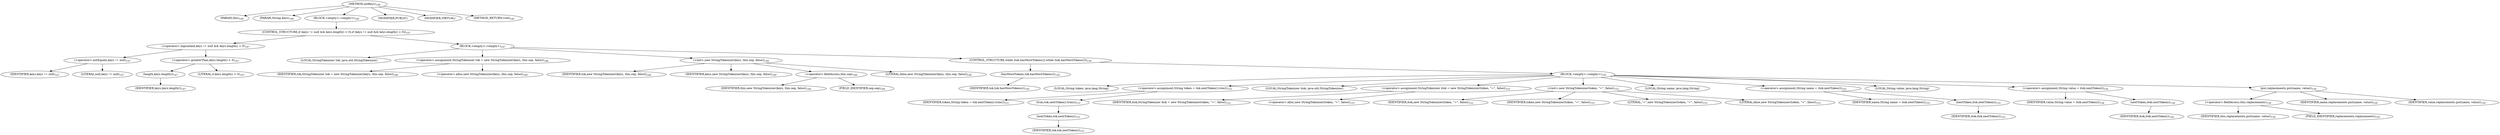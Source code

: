digraph "setKeys" {  
"193" [label = <(METHOD,setKeys)<SUB>146</SUB>> ]
"18" [label = <(PARAM,this)<SUB>146</SUB>> ]
"194" [label = <(PARAM,String keys)<SUB>146</SUB>> ]
"195" [label = <(BLOCK,&lt;empty&gt;,&lt;empty&gt;)<SUB>146</SUB>> ]
"196" [label = <(CONTROL_STRUCTURE,if (keys != null &amp;&amp; keys.length() &gt; 0),if (keys != null &amp;&amp; keys.length() &gt; 0))<SUB>147</SUB>> ]
"197" [label = <(&lt;operator&gt;.logicalAnd,keys != null &amp;&amp; keys.length() &gt; 0)<SUB>147</SUB>> ]
"198" [label = <(&lt;operator&gt;.notEquals,keys != null)<SUB>147</SUB>> ]
"199" [label = <(IDENTIFIER,keys,keys != null)<SUB>147</SUB>> ]
"200" [label = <(LITERAL,null,keys != null)<SUB>147</SUB>> ]
"201" [label = <(&lt;operator&gt;.greaterThan,keys.length() &gt; 0)<SUB>147</SUB>> ]
"202" [label = <(length,keys.length())<SUB>147</SUB>> ]
"203" [label = <(IDENTIFIER,keys,keys.length())<SUB>147</SUB>> ]
"204" [label = <(LITERAL,0,keys.length() &gt; 0)<SUB>147</SUB>> ]
"205" [label = <(BLOCK,&lt;empty&gt;,&lt;empty&gt;)<SUB>147</SUB>> ]
"20" [label = <(LOCAL,StringTokenizer tok: java.util.StringTokenizer)> ]
"206" [label = <(&lt;operator&gt;.assignment,StringTokenizer tok = new StringTokenizer(keys, this.sep, false))<SUB>148</SUB>> ]
"207" [label = <(IDENTIFIER,tok,StringTokenizer tok = new StringTokenizer(keys, this.sep, false))<SUB>148</SUB>> ]
"208" [label = <(&lt;operator&gt;.alloc,new StringTokenizer(keys, this.sep, false))<SUB>149</SUB>> ]
"209" [label = <(&lt;init&gt;,new StringTokenizer(keys, this.sep, false))<SUB>149</SUB>> ]
"19" [label = <(IDENTIFIER,tok,new StringTokenizer(keys, this.sep, false))<SUB>148</SUB>> ]
"210" [label = <(IDENTIFIER,keys,new StringTokenizer(keys, this.sep, false))<SUB>149</SUB>> ]
"211" [label = <(&lt;operator&gt;.fieldAccess,this.sep)<SUB>149</SUB>> ]
"17" [label = <(IDENTIFIER,this,new StringTokenizer(keys, this.sep, false))<SUB>149</SUB>> ]
"212" [label = <(FIELD_IDENTIFIER,sep,sep)<SUB>149</SUB>> ]
"213" [label = <(LITERAL,false,new StringTokenizer(keys, this.sep, false))<SUB>149</SUB>> ]
"214" [label = <(CONTROL_STRUCTURE,while (tok.hasMoreTokens()),while (tok.hasMoreTokens()))<SUB>150</SUB>> ]
"215" [label = <(hasMoreTokens,tok.hasMoreTokens())<SUB>150</SUB>> ]
"216" [label = <(IDENTIFIER,tok,tok.hasMoreTokens())<SUB>150</SUB>> ]
"217" [label = <(BLOCK,&lt;empty&gt;,&lt;empty&gt;)<SUB>150</SUB>> ]
"218" [label = <(LOCAL,String token: java.lang.String)> ]
"219" [label = <(&lt;operator&gt;.assignment,String token = tok.nextToken().trim())<SUB>151</SUB>> ]
"220" [label = <(IDENTIFIER,token,String token = tok.nextToken().trim())<SUB>151</SUB>> ]
"221" [label = <(trim,tok.nextToken().trim())<SUB>151</SUB>> ]
"222" [label = <(nextToken,tok.nextToken())<SUB>151</SUB>> ]
"223" [label = <(IDENTIFIER,tok,tok.nextToken())<SUB>151</SUB>> ]
"22" [label = <(LOCAL,StringTokenizer itok: java.util.StringTokenizer)> ]
"224" [label = <(&lt;operator&gt;.assignment,StringTokenizer itok = new StringTokenizer(token, &quot;=&quot;, false))<SUB>152</SUB>> ]
"225" [label = <(IDENTIFIER,itok,StringTokenizer itok = new StringTokenizer(token, &quot;=&quot;, false))<SUB>152</SUB>> ]
"226" [label = <(&lt;operator&gt;.alloc,new StringTokenizer(token, &quot;=&quot;, false))<SUB>153</SUB>> ]
"227" [label = <(&lt;init&gt;,new StringTokenizer(token, &quot;=&quot;, false))<SUB>153</SUB>> ]
"21" [label = <(IDENTIFIER,itok,new StringTokenizer(token, &quot;=&quot;, false))<SUB>152</SUB>> ]
"228" [label = <(IDENTIFIER,token,new StringTokenizer(token, &quot;=&quot;, false))<SUB>153</SUB>> ]
"229" [label = <(LITERAL,&quot;=&quot;,new StringTokenizer(token, &quot;=&quot;, false))<SUB>153</SUB>> ]
"230" [label = <(LITERAL,false,new StringTokenizer(token, &quot;=&quot;, false))<SUB>153</SUB>> ]
"231" [label = <(LOCAL,String name: java.lang.String)> ]
"232" [label = <(&lt;operator&gt;.assignment,String name = itok.nextToken())<SUB>155</SUB>> ]
"233" [label = <(IDENTIFIER,name,String name = itok.nextToken())<SUB>155</SUB>> ]
"234" [label = <(nextToken,itok.nextToken())<SUB>155</SUB>> ]
"235" [label = <(IDENTIFIER,itok,itok.nextToken())<SUB>155</SUB>> ]
"236" [label = <(LOCAL,String value: java.lang.String)> ]
"237" [label = <(&lt;operator&gt;.assignment,String value = itok.nextToken())<SUB>156</SUB>> ]
"238" [label = <(IDENTIFIER,value,String value = itok.nextToken())<SUB>156</SUB>> ]
"239" [label = <(nextToken,itok.nextToken())<SUB>156</SUB>> ]
"240" [label = <(IDENTIFIER,itok,itok.nextToken())<SUB>156</SUB>> ]
"241" [label = <(put,replacements.put(name, value))<SUB>159</SUB>> ]
"242" [label = <(&lt;operator&gt;.fieldAccess,this.replacements)<SUB>159</SUB>> ]
"243" [label = <(IDENTIFIER,this,replacements.put(name, value))<SUB>159</SUB>> ]
"244" [label = <(FIELD_IDENTIFIER,replacements,replacements)<SUB>159</SUB>> ]
"245" [label = <(IDENTIFIER,name,replacements.put(name, value))<SUB>159</SUB>> ]
"246" [label = <(IDENTIFIER,value,replacements.put(name, value))<SUB>159</SUB>> ]
"247" [label = <(MODIFIER,PUBLIC)> ]
"248" [label = <(MODIFIER,VIRTUAL)> ]
"249" [label = <(METHOD_RETURN,void)<SUB>146</SUB>> ]
  "193" -> "18" 
  "193" -> "194" 
  "193" -> "195" 
  "193" -> "247" 
  "193" -> "248" 
  "193" -> "249" 
  "195" -> "196" 
  "196" -> "197" 
  "196" -> "205" 
  "197" -> "198" 
  "197" -> "201" 
  "198" -> "199" 
  "198" -> "200" 
  "201" -> "202" 
  "201" -> "204" 
  "202" -> "203" 
  "205" -> "20" 
  "205" -> "206" 
  "205" -> "209" 
  "205" -> "214" 
  "206" -> "207" 
  "206" -> "208" 
  "209" -> "19" 
  "209" -> "210" 
  "209" -> "211" 
  "209" -> "213" 
  "211" -> "17" 
  "211" -> "212" 
  "214" -> "215" 
  "214" -> "217" 
  "215" -> "216" 
  "217" -> "218" 
  "217" -> "219" 
  "217" -> "22" 
  "217" -> "224" 
  "217" -> "227" 
  "217" -> "231" 
  "217" -> "232" 
  "217" -> "236" 
  "217" -> "237" 
  "217" -> "241" 
  "219" -> "220" 
  "219" -> "221" 
  "221" -> "222" 
  "222" -> "223" 
  "224" -> "225" 
  "224" -> "226" 
  "227" -> "21" 
  "227" -> "228" 
  "227" -> "229" 
  "227" -> "230" 
  "232" -> "233" 
  "232" -> "234" 
  "234" -> "235" 
  "237" -> "238" 
  "237" -> "239" 
  "239" -> "240" 
  "241" -> "242" 
  "241" -> "245" 
  "241" -> "246" 
  "242" -> "243" 
  "242" -> "244" 
}
